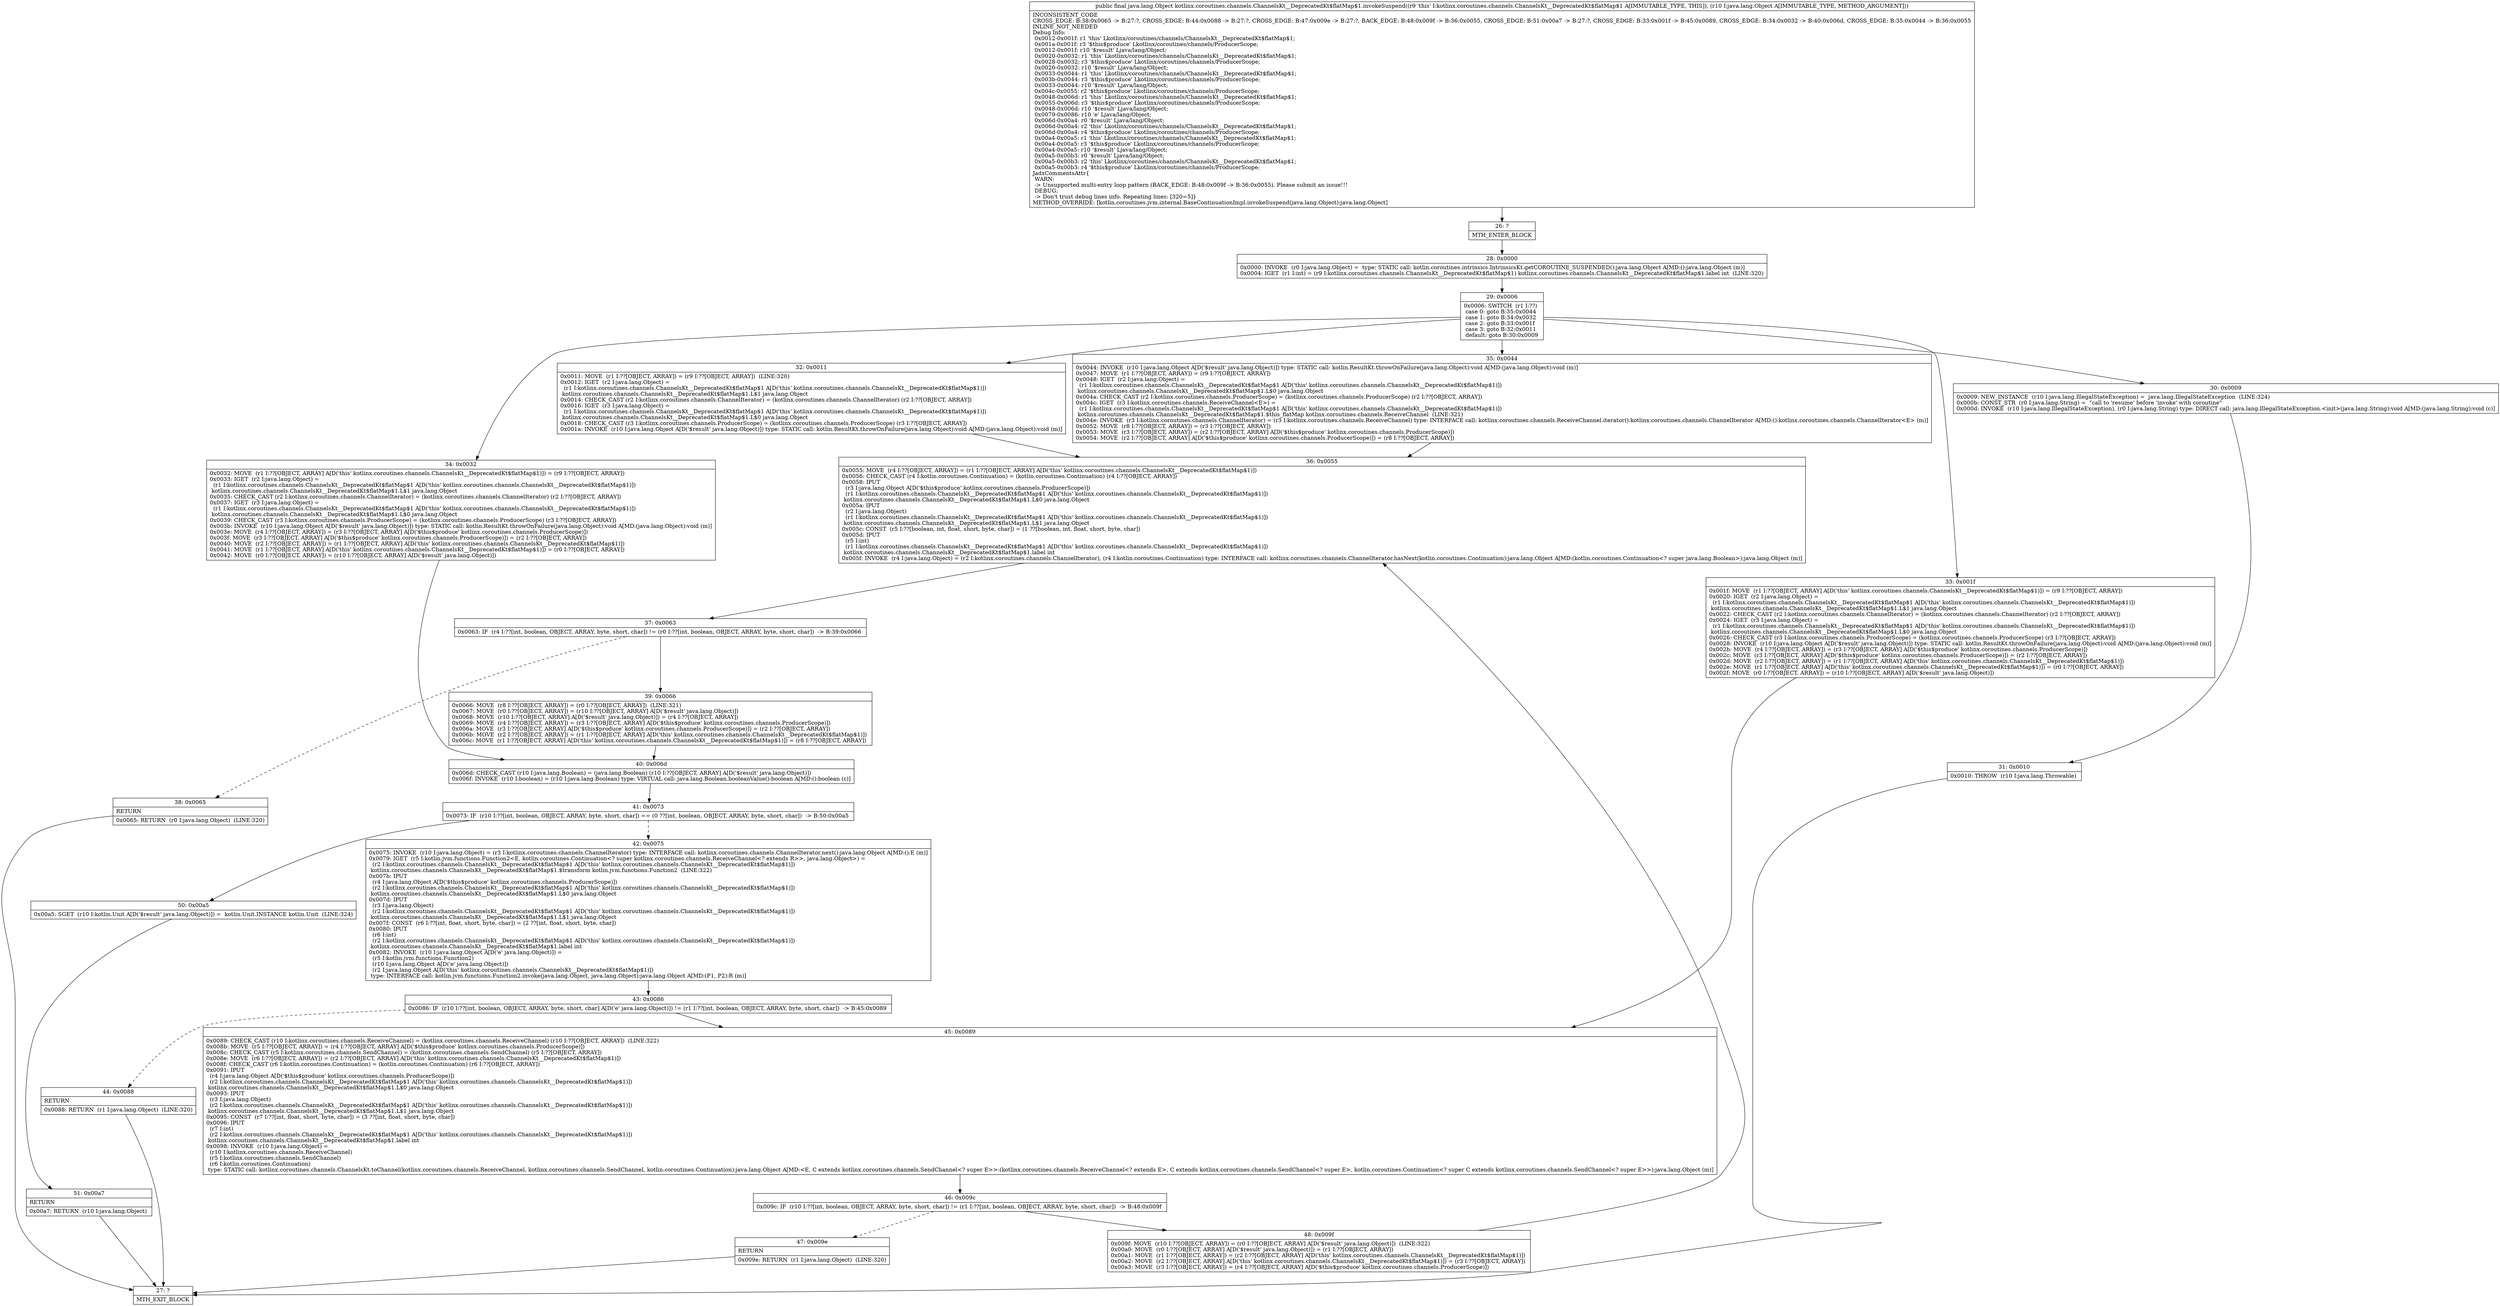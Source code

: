 digraph "CFG forkotlinx.coroutines.channels.ChannelsKt__DeprecatedKt$flatMap$1.invokeSuspend(Ljava\/lang\/Object;)Ljava\/lang\/Object;" {
Node_26 [shape=record,label="{26\:\ ?|MTH_ENTER_BLOCK\l}"];
Node_28 [shape=record,label="{28\:\ 0x0000|0x0000: INVOKE  (r0 I:java.lang.Object) =  type: STATIC call: kotlin.coroutines.intrinsics.IntrinsicsKt.getCOROUTINE_SUSPENDED():java.lang.Object A[MD:():java.lang.Object (m)]\l0x0004: IGET  (r1 I:int) = (r9 I:kotlinx.coroutines.channels.ChannelsKt__DeprecatedKt$flatMap$1) kotlinx.coroutines.channels.ChannelsKt__DeprecatedKt$flatMap$1.label int  (LINE:320)\l}"];
Node_29 [shape=record,label="{29\:\ 0x0006|0x0006: SWITCH  (r1 I:??)\l case 0: goto B:35:0x0044\l case 1: goto B:34:0x0032\l case 2: goto B:33:0x001f\l case 3: goto B:32:0x0011\l default: goto B:30:0x0009 \l}"];
Node_30 [shape=record,label="{30\:\ 0x0009|0x0009: NEW_INSTANCE  (r10 I:java.lang.IllegalStateException) =  java.lang.IllegalStateException  (LINE:324)\l0x000b: CONST_STR  (r0 I:java.lang.String) =  \"call to 'resume' before 'invoke' with coroutine\" \l0x000d: INVOKE  (r10 I:java.lang.IllegalStateException), (r0 I:java.lang.String) type: DIRECT call: java.lang.IllegalStateException.\<init\>(java.lang.String):void A[MD:(java.lang.String):void (c)]\l}"];
Node_31 [shape=record,label="{31\:\ 0x0010|0x0010: THROW  (r10 I:java.lang.Throwable) \l}"];
Node_27 [shape=record,label="{27\:\ ?|MTH_EXIT_BLOCK\l}"];
Node_32 [shape=record,label="{32\:\ 0x0011|0x0011: MOVE  (r1 I:??[OBJECT, ARRAY]) = (r9 I:??[OBJECT, ARRAY])  (LINE:320)\l0x0012: IGET  (r2 I:java.lang.Object) = \l  (r1 I:kotlinx.coroutines.channels.ChannelsKt__DeprecatedKt$flatMap$1 A[D('this' kotlinx.coroutines.channels.ChannelsKt__DeprecatedKt$flatMap$1)])\l kotlinx.coroutines.channels.ChannelsKt__DeprecatedKt$flatMap$1.L$1 java.lang.Object \l0x0014: CHECK_CAST (r2 I:kotlinx.coroutines.channels.ChannelIterator) = (kotlinx.coroutines.channels.ChannelIterator) (r2 I:??[OBJECT, ARRAY]) \l0x0016: IGET  (r3 I:java.lang.Object) = \l  (r1 I:kotlinx.coroutines.channels.ChannelsKt__DeprecatedKt$flatMap$1 A[D('this' kotlinx.coroutines.channels.ChannelsKt__DeprecatedKt$flatMap$1)])\l kotlinx.coroutines.channels.ChannelsKt__DeprecatedKt$flatMap$1.L$0 java.lang.Object \l0x0018: CHECK_CAST (r3 I:kotlinx.coroutines.channels.ProducerScope) = (kotlinx.coroutines.channels.ProducerScope) (r3 I:??[OBJECT, ARRAY]) \l0x001a: INVOKE  (r10 I:java.lang.Object A[D('$result' java.lang.Object)]) type: STATIC call: kotlin.ResultKt.throwOnFailure(java.lang.Object):void A[MD:(java.lang.Object):void (m)]\l}"];
Node_36 [shape=record,label="{36\:\ 0x0055|0x0055: MOVE  (r4 I:??[OBJECT, ARRAY]) = (r1 I:??[OBJECT, ARRAY] A[D('this' kotlinx.coroutines.channels.ChannelsKt__DeprecatedKt$flatMap$1)]) \l0x0056: CHECK_CAST (r4 I:kotlin.coroutines.Continuation) = (kotlin.coroutines.Continuation) (r4 I:??[OBJECT, ARRAY]) \l0x0058: IPUT  \l  (r3 I:java.lang.Object A[D('$this$produce' kotlinx.coroutines.channels.ProducerScope)])\l  (r1 I:kotlinx.coroutines.channels.ChannelsKt__DeprecatedKt$flatMap$1 A[D('this' kotlinx.coroutines.channels.ChannelsKt__DeprecatedKt$flatMap$1)])\l kotlinx.coroutines.channels.ChannelsKt__DeprecatedKt$flatMap$1.L$0 java.lang.Object \l0x005a: IPUT  \l  (r2 I:java.lang.Object)\l  (r1 I:kotlinx.coroutines.channels.ChannelsKt__DeprecatedKt$flatMap$1 A[D('this' kotlinx.coroutines.channels.ChannelsKt__DeprecatedKt$flatMap$1)])\l kotlinx.coroutines.channels.ChannelsKt__DeprecatedKt$flatMap$1.L$1 java.lang.Object \l0x005c: CONST  (r5 I:??[boolean, int, float, short, byte, char]) = (1 ??[boolean, int, float, short, byte, char]) \l0x005d: IPUT  \l  (r5 I:int)\l  (r1 I:kotlinx.coroutines.channels.ChannelsKt__DeprecatedKt$flatMap$1 A[D('this' kotlinx.coroutines.channels.ChannelsKt__DeprecatedKt$flatMap$1)])\l kotlinx.coroutines.channels.ChannelsKt__DeprecatedKt$flatMap$1.label int \l0x005f: INVOKE  (r4 I:java.lang.Object) = (r2 I:kotlinx.coroutines.channels.ChannelIterator), (r4 I:kotlin.coroutines.Continuation) type: INTERFACE call: kotlinx.coroutines.channels.ChannelIterator.hasNext(kotlin.coroutines.Continuation):java.lang.Object A[MD:(kotlin.coroutines.Continuation\<? super java.lang.Boolean\>):java.lang.Object (m)]\l}"];
Node_37 [shape=record,label="{37\:\ 0x0063|0x0063: IF  (r4 I:??[int, boolean, OBJECT, ARRAY, byte, short, char]) != (r0 I:??[int, boolean, OBJECT, ARRAY, byte, short, char])  \-\> B:39:0x0066 \l}"];
Node_38 [shape=record,label="{38\:\ 0x0065|RETURN\l|0x0065: RETURN  (r0 I:java.lang.Object)  (LINE:320)\l}"];
Node_39 [shape=record,label="{39\:\ 0x0066|0x0066: MOVE  (r8 I:??[OBJECT, ARRAY]) = (r0 I:??[OBJECT, ARRAY])  (LINE:321)\l0x0067: MOVE  (r0 I:??[OBJECT, ARRAY]) = (r10 I:??[OBJECT, ARRAY] A[D('$result' java.lang.Object)]) \l0x0068: MOVE  (r10 I:??[OBJECT, ARRAY] A[D('$result' java.lang.Object)]) = (r4 I:??[OBJECT, ARRAY]) \l0x0069: MOVE  (r4 I:??[OBJECT, ARRAY]) = (r3 I:??[OBJECT, ARRAY] A[D('$this$produce' kotlinx.coroutines.channels.ProducerScope)]) \l0x006a: MOVE  (r3 I:??[OBJECT, ARRAY] A[D('$this$produce' kotlinx.coroutines.channels.ProducerScope)]) = (r2 I:??[OBJECT, ARRAY]) \l0x006b: MOVE  (r2 I:??[OBJECT, ARRAY]) = (r1 I:??[OBJECT, ARRAY] A[D('this' kotlinx.coroutines.channels.ChannelsKt__DeprecatedKt$flatMap$1)]) \l0x006c: MOVE  (r1 I:??[OBJECT, ARRAY] A[D('this' kotlinx.coroutines.channels.ChannelsKt__DeprecatedKt$flatMap$1)]) = (r8 I:??[OBJECT, ARRAY]) \l}"];
Node_40 [shape=record,label="{40\:\ 0x006d|0x006d: CHECK_CAST (r10 I:java.lang.Boolean) = (java.lang.Boolean) (r10 I:??[OBJECT, ARRAY] A[D('$result' java.lang.Object)]) \l0x006f: INVOKE  (r10 I:boolean) = (r10 I:java.lang.Boolean) type: VIRTUAL call: java.lang.Boolean.booleanValue():boolean A[MD:():boolean (c)]\l}"];
Node_41 [shape=record,label="{41\:\ 0x0073|0x0073: IF  (r10 I:??[int, boolean, OBJECT, ARRAY, byte, short, char]) == (0 ??[int, boolean, OBJECT, ARRAY, byte, short, char])  \-\> B:50:0x00a5 \l}"];
Node_42 [shape=record,label="{42\:\ 0x0075|0x0075: INVOKE  (r10 I:java.lang.Object) = (r3 I:kotlinx.coroutines.channels.ChannelIterator) type: INTERFACE call: kotlinx.coroutines.channels.ChannelIterator.next():java.lang.Object A[MD:():E (m)]\l0x0079: IGET  (r5 I:kotlin.jvm.functions.Function2\<E, kotlin.coroutines.Continuation\<? super kotlinx.coroutines.channels.ReceiveChannel\<? extends R\>\>, java.lang.Object\>) = \l  (r2 I:kotlinx.coroutines.channels.ChannelsKt__DeprecatedKt$flatMap$1 A[D('this' kotlinx.coroutines.channels.ChannelsKt__DeprecatedKt$flatMap$1)])\l kotlinx.coroutines.channels.ChannelsKt__DeprecatedKt$flatMap$1.$transform kotlin.jvm.functions.Function2  (LINE:322)\l0x007b: IPUT  \l  (r4 I:java.lang.Object A[D('$this$produce' kotlinx.coroutines.channels.ProducerScope)])\l  (r2 I:kotlinx.coroutines.channels.ChannelsKt__DeprecatedKt$flatMap$1 A[D('this' kotlinx.coroutines.channels.ChannelsKt__DeprecatedKt$flatMap$1)])\l kotlinx.coroutines.channels.ChannelsKt__DeprecatedKt$flatMap$1.L$0 java.lang.Object \l0x007d: IPUT  \l  (r3 I:java.lang.Object)\l  (r2 I:kotlinx.coroutines.channels.ChannelsKt__DeprecatedKt$flatMap$1 A[D('this' kotlinx.coroutines.channels.ChannelsKt__DeprecatedKt$flatMap$1)])\l kotlinx.coroutines.channels.ChannelsKt__DeprecatedKt$flatMap$1.L$1 java.lang.Object \l0x007f: CONST  (r6 I:??[int, float, short, byte, char]) = (2 ??[int, float, short, byte, char]) \l0x0080: IPUT  \l  (r6 I:int)\l  (r2 I:kotlinx.coroutines.channels.ChannelsKt__DeprecatedKt$flatMap$1 A[D('this' kotlinx.coroutines.channels.ChannelsKt__DeprecatedKt$flatMap$1)])\l kotlinx.coroutines.channels.ChannelsKt__DeprecatedKt$flatMap$1.label int \l0x0082: INVOKE  (r10 I:java.lang.Object A[D('e' java.lang.Object)]) = \l  (r5 I:kotlin.jvm.functions.Function2)\l  (r10 I:java.lang.Object A[D('e' java.lang.Object)])\l  (r2 I:java.lang.Object A[D('this' kotlinx.coroutines.channels.ChannelsKt__DeprecatedKt$flatMap$1)])\l type: INTERFACE call: kotlin.jvm.functions.Function2.invoke(java.lang.Object, java.lang.Object):java.lang.Object A[MD:(P1, P2):R (m)]\l}"];
Node_43 [shape=record,label="{43\:\ 0x0086|0x0086: IF  (r10 I:??[int, boolean, OBJECT, ARRAY, byte, short, char] A[D('e' java.lang.Object)]) != (r1 I:??[int, boolean, OBJECT, ARRAY, byte, short, char])  \-\> B:45:0x0089 \l}"];
Node_44 [shape=record,label="{44\:\ 0x0088|RETURN\l|0x0088: RETURN  (r1 I:java.lang.Object)  (LINE:320)\l}"];
Node_45 [shape=record,label="{45\:\ 0x0089|0x0089: CHECK_CAST (r10 I:kotlinx.coroutines.channels.ReceiveChannel) = (kotlinx.coroutines.channels.ReceiveChannel) (r10 I:??[OBJECT, ARRAY])  (LINE:322)\l0x008b: MOVE  (r5 I:??[OBJECT, ARRAY]) = (r4 I:??[OBJECT, ARRAY] A[D('$this$produce' kotlinx.coroutines.channels.ProducerScope)]) \l0x008c: CHECK_CAST (r5 I:kotlinx.coroutines.channels.SendChannel) = (kotlinx.coroutines.channels.SendChannel) (r5 I:??[OBJECT, ARRAY]) \l0x008e: MOVE  (r6 I:??[OBJECT, ARRAY]) = (r2 I:??[OBJECT, ARRAY] A[D('this' kotlinx.coroutines.channels.ChannelsKt__DeprecatedKt$flatMap$1)]) \l0x008f: CHECK_CAST (r6 I:kotlin.coroutines.Continuation) = (kotlin.coroutines.Continuation) (r6 I:??[OBJECT, ARRAY]) \l0x0091: IPUT  \l  (r4 I:java.lang.Object A[D('$this$produce' kotlinx.coroutines.channels.ProducerScope)])\l  (r2 I:kotlinx.coroutines.channels.ChannelsKt__DeprecatedKt$flatMap$1 A[D('this' kotlinx.coroutines.channels.ChannelsKt__DeprecatedKt$flatMap$1)])\l kotlinx.coroutines.channels.ChannelsKt__DeprecatedKt$flatMap$1.L$0 java.lang.Object \l0x0093: IPUT  \l  (r3 I:java.lang.Object)\l  (r2 I:kotlinx.coroutines.channels.ChannelsKt__DeprecatedKt$flatMap$1 A[D('this' kotlinx.coroutines.channels.ChannelsKt__DeprecatedKt$flatMap$1)])\l kotlinx.coroutines.channels.ChannelsKt__DeprecatedKt$flatMap$1.L$1 java.lang.Object \l0x0095: CONST  (r7 I:??[int, float, short, byte, char]) = (3 ??[int, float, short, byte, char]) \l0x0096: IPUT  \l  (r7 I:int)\l  (r2 I:kotlinx.coroutines.channels.ChannelsKt__DeprecatedKt$flatMap$1 A[D('this' kotlinx.coroutines.channels.ChannelsKt__DeprecatedKt$flatMap$1)])\l kotlinx.coroutines.channels.ChannelsKt__DeprecatedKt$flatMap$1.label int \l0x0098: INVOKE  (r10 I:java.lang.Object) = \l  (r10 I:kotlinx.coroutines.channels.ReceiveChannel)\l  (r5 I:kotlinx.coroutines.channels.SendChannel)\l  (r6 I:kotlin.coroutines.Continuation)\l type: STATIC call: kotlinx.coroutines.channels.ChannelsKt.toChannel(kotlinx.coroutines.channels.ReceiveChannel, kotlinx.coroutines.channels.SendChannel, kotlin.coroutines.Continuation):java.lang.Object A[MD:\<E, C extends kotlinx.coroutines.channels.SendChannel\<? super E\>\>:(kotlinx.coroutines.channels.ReceiveChannel\<? extends E\>, C extends kotlinx.coroutines.channels.SendChannel\<? super E\>, kotlin.coroutines.Continuation\<? super C extends kotlinx.coroutines.channels.SendChannel\<? super E\>\>):java.lang.Object (m)]\l}"];
Node_46 [shape=record,label="{46\:\ 0x009c|0x009c: IF  (r10 I:??[int, boolean, OBJECT, ARRAY, byte, short, char]) != (r1 I:??[int, boolean, OBJECT, ARRAY, byte, short, char])  \-\> B:48:0x009f \l}"];
Node_47 [shape=record,label="{47\:\ 0x009e|RETURN\l|0x009e: RETURN  (r1 I:java.lang.Object)  (LINE:320)\l}"];
Node_48 [shape=record,label="{48\:\ 0x009f|0x009f: MOVE  (r10 I:??[OBJECT, ARRAY]) = (r0 I:??[OBJECT, ARRAY] A[D('$result' java.lang.Object)])  (LINE:322)\l0x00a0: MOVE  (r0 I:??[OBJECT, ARRAY] A[D('$result' java.lang.Object)]) = (r1 I:??[OBJECT, ARRAY]) \l0x00a1: MOVE  (r1 I:??[OBJECT, ARRAY]) = (r2 I:??[OBJECT, ARRAY] A[D('this' kotlinx.coroutines.channels.ChannelsKt__DeprecatedKt$flatMap$1)]) \l0x00a2: MOVE  (r2 I:??[OBJECT, ARRAY] A[D('this' kotlinx.coroutines.channels.ChannelsKt__DeprecatedKt$flatMap$1)]) = (r3 I:??[OBJECT, ARRAY]) \l0x00a3: MOVE  (r3 I:??[OBJECT, ARRAY]) = (r4 I:??[OBJECT, ARRAY] A[D('$this$produce' kotlinx.coroutines.channels.ProducerScope)]) \l}"];
Node_50 [shape=record,label="{50\:\ 0x00a5|0x00a5: SGET  (r10 I:kotlin.Unit A[D('$result' java.lang.Object)]) =  kotlin.Unit.INSTANCE kotlin.Unit  (LINE:324)\l}"];
Node_51 [shape=record,label="{51\:\ 0x00a7|RETURN\l|0x00a7: RETURN  (r10 I:java.lang.Object) \l}"];
Node_33 [shape=record,label="{33\:\ 0x001f|0x001f: MOVE  (r1 I:??[OBJECT, ARRAY] A[D('this' kotlinx.coroutines.channels.ChannelsKt__DeprecatedKt$flatMap$1)]) = (r9 I:??[OBJECT, ARRAY]) \l0x0020: IGET  (r2 I:java.lang.Object) = \l  (r1 I:kotlinx.coroutines.channels.ChannelsKt__DeprecatedKt$flatMap$1 A[D('this' kotlinx.coroutines.channels.ChannelsKt__DeprecatedKt$flatMap$1)])\l kotlinx.coroutines.channels.ChannelsKt__DeprecatedKt$flatMap$1.L$1 java.lang.Object \l0x0022: CHECK_CAST (r2 I:kotlinx.coroutines.channels.ChannelIterator) = (kotlinx.coroutines.channels.ChannelIterator) (r2 I:??[OBJECT, ARRAY]) \l0x0024: IGET  (r3 I:java.lang.Object) = \l  (r1 I:kotlinx.coroutines.channels.ChannelsKt__DeprecatedKt$flatMap$1 A[D('this' kotlinx.coroutines.channels.ChannelsKt__DeprecatedKt$flatMap$1)])\l kotlinx.coroutines.channels.ChannelsKt__DeprecatedKt$flatMap$1.L$0 java.lang.Object \l0x0026: CHECK_CAST (r3 I:kotlinx.coroutines.channels.ProducerScope) = (kotlinx.coroutines.channels.ProducerScope) (r3 I:??[OBJECT, ARRAY]) \l0x0028: INVOKE  (r10 I:java.lang.Object A[D('$result' java.lang.Object)]) type: STATIC call: kotlin.ResultKt.throwOnFailure(java.lang.Object):void A[MD:(java.lang.Object):void (m)]\l0x002b: MOVE  (r4 I:??[OBJECT, ARRAY]) = (r3 I:??[OBJECT, ARRAY] A[D('$this$produce' kotlinx.coroutines.channels.ProducerScope)]) \l0x002c: MOVE  (r3 I:??[OBJECT, ARRAY] A[D('$this$produce' kotlinx.coroutines.channels.ProducerScope)]) = (r2 I:??[OBJECT, ARRAY]) \l0x002d: MOVE  (r2 I:??[OBJECT, ARRAY]) = (r1 I:??[OBJECT, ARRAY] A[D('this' kotlinx.coroutines.channels.ChannelsKt__DeprecatedKt$flatMap$1)]) \l0x002e: MOVE  (r1 I:??[OBJECT, ARRAY] A[D('this' kotlinx.coroutines.channels.ChannelsKt__DeprecatedKt$flatMap$1)]) = (r0 I:??[OBJECT, ARRAY]) \l0x002f: MOVE  (r0 I:??[OBJECT, ARRAY]) = (r10 I:??[OBJECT, ARRAY] A[D('$result' java.lang.Object)]) \l}"];
Node_34 [shape=record,label="{34\:\ 0x0032|0x0032: MOVE  (r1 I:??[OBJECT, ARRAY] A[D('this' kotlinx.coroutines.channels.ChannelsKt__DeprecatedKt$flatMap$1)]) = (r9 I:??[OBJECT, ARRAY]) \l0x0033: IGET  (r2 I:java.lang.Object) = \l  (r1 I:kotlinx.coroutines.channels.ChannelsKt__DeprecatedKt$flatMap$1 A[D('this' kotlinx.coroutines.channels.ChannelsKt__DeprecatedKt$flatMap$1)])\l kotlinx.coroutines.channels.ChannelsKt__DeprecatedKt$flatMap$1.L$1 java.lang.Object \l0x0035: CHECK_CAST (r2 I:kotlinx.coroutines.channels.ChannelIterator) = (kotlinx.coroutines.channels.ChannelIterator) (r2 I:??[OBJECT, ARRAY]) \l0x0037: IGET  (r3 I:java.lang.Object) = \l  (r1 I:kotlinx.coroutines.channels.ChannelsKt__DeprecatedKt$flatMap$1 A[D('this' kotlinx.coroutines.channels.ChannelsKt__DeprecatedKt$flatMap$1)])\l kotlinx.coroutines.channels.ChannelsKt__DeprecatedKt$flatMap$1.L$0 java.lang.Object \l0x0039: CHECK_CAST (r3 I:kotlinx.coroutines.channels.ProducerScope) = (kotlinx.coroutines.channels.ProducerScope) (r3 I:??[OBJECT, ARRAY]) \l0x003b: INVOKE  (r10 I:java.lang.Object A[D('$result' java.lang.Object)]) type: STATIC call: kotlin.ResultKt.throwOnFailure(java.lang.Object):void A[MD:(java.lang.Object):void (m)]\l0x003e: MOVE  (r4 I:??[OBJECT, ARRAY]) = (r3 I:??[OBJECT, ARRAY] A[D('$this$produce' kotlinx.coroutines.channels.ProducerScope)]) \l0x003f: MOVE  (r3 I:??[OBJECT, ARRAY] A[D('$this$produce' kotlinx.coroutines.channels.ProducerScope)]) = (r2 I:??[OBJECT, ARRAY]) \l0x0040: MOVE  (r2 I:??[OBJECT, ARRAY]) = (r1 I:??[OBJECT, ARRAY] A[D('this' kotlinx.coroutines.channels.ChannelsKt__DeprecatedKt$flatMap$1)]) \l0x0041: MOVE  (r1 I:??[OBJECT, ARRAY] A[D('this' kotlinx.coroutines.channels.ChannelsKt__DeprecatedKt$flatMap$1)]) = (r0 I:??[OBJECT, ARRAY]) \l0x0042: MOVE  (r0 I:??[OBJECT, ARRAY]) = (r10 I:??[OBJECT, ARRAY] A[D('$result' java.lang.Object)]) \l}"];
Node_35 [shape=record,label="{35\:\ 0x0044|0x0044: INVOKE  (r10 I:java.lang.Object A[D('$result' java.lang.Object)]) type: STATIC call: kotlin.ResultKt.throwOnFailure(java.lang.Object):void A[MD:(java.lang.Object):void (m)]\l0x0047: MOVE  (r1 I:??[OBJECT, ARRAY]) = (r9 I:??[OBJECT, ARRAY]) \l0x0048: IGET  (r2 I:java.lang.Object) = \l  (r1 I:kotlinx.coroutines.channels.ChannelsKt__DeprecatedKt$flatMap$1 A[D('this' kotlinx.coroutines.channels.ChannelsKt__DeprecatedKt$flatMap$1)])\l kotlinx.coroutines.channels.ChannelsKt__DeprecatedKt$flatMap$1.L$0 java.lang.Object \l0x004a: CHECK_CAST (r2 I:kotlinx.coroutines.channels.ProducerScope) = (kotlinx.coroutines.channels.ProducerScope) (r2 I:??[OBJECT, ARRAY]) \l0x004c: IGET  (r3 I:kotlinx.coroutines.channels.ReceiveChannel\<E\>) = \l  (r1 I:kotlinx.coroutines.channels.ChannelsKt__DeprecatedKt$flatMap$1 A[D('this' kotlinx.coroutines.channels.ChannelsKt__DeprecatedKt$flatMap$1)])\l kotlinx.coroutines.channels.ChannelsKt__DeprecatedKt$flatMap$1.$this_flatMap kotlinx.coroutines.channels.ReceiveChannel  (LINE:321)\l0x004e: INVOKE  (r3 I:kotlinx.coroutines.channels.ChannelIterator) = (r3 I:kotlinx.coroutines.channels.ReceiveChannel) type: INTERFACE call: kotlinx.coroutines.channels.ReceiveChannel.iterator():kotlinx.coroutines.channels.ChannelIterator A[MD:():kotlinx.coroutines.channels.ChannelIterator\<E\> (m)]\l0x0052: MOVE  (r8 I:??[OBJECT, ARRAY]) = (r3 I:??[OBJECT, ARRAY]) \l0x0053: MOVE  (r3 I:??[OBJECT, ARRAY]) = (r2 I:??[OBJECT, ARRAY] A[D('$this$produce' kotlinx.coroutines.channels.ProducerScope)]) \l0x0054: MOVE  (r2 I:??[OBJECT, ARRAY] A[D('$this$produce' kotlinx.coroutines.channels.ProducerScope)]) = (r8 I:??[OBJECT, ARRAY]) \l}"];
MethodNode[shape=record,label="{public final java.lang.Object kotlinx.coroutines.channels.ChannelsKt__DeprecatedKt$flatMap$1.invokeSuspend((r9 'this' I:kotlinx.coroutines.channels.ChannelsKt__DeprecatedKt$flatMap$1 A[IMMUTABLE_TYPE, THIS]), (r10 I:java.lang.Object A[IMMUTABLE_TYPE, METHOD_ARGUMENT]))  | INCONSISTENT_CODE\lCROSS_EDGE: B:38:0x0065 \-\> B:27:?, CROSS_EDGE: B:44:0x0088 \-\> B:27:?, CROSS_EDGE: B:47:0x009e \-\> B:27:?, BACK_EDGE: B:48:0x009f \-\> B:36:0x0055, CROSS_EDGE: B:51:0x00a7 \-\> B:27:?, CROSS_EDGE: B:33:0x001f \-\> B:45:0x0089, CROSS_EDGE: B:34:0x0032 \-\> B:40:0x006d, CROSS_EDGE: B:35:0x0044 \-\> B:36:0x0055\lINLINE_NOT_NEEDED\lDebug Info:\l  0x0012\-0x001f: r1 'this' Lkotlinx\/coroutines\/channels\/ChannelsKt__DeprecatedKt$flatMap$1;\l  0x001a\-0x001f: r3 '$this$produce' Lkotlinx\/coroutines\/channels\/ProducerScope;\l  0x0012\-0x001f: r10 '$result' Ljava\/lang\/Object;\l  0x0020\-0x0032: r1 'this' Lkotlinx\/coroutines\/channels\/ChannelsKt__DeprecatedKt$flatMap$1;\l  0x0028\-0x0032: r3 '$this$produce' Lkotlinx\/coroutines\/channels\/ProducerScope;\l  0x0020\-0x0032: r10 '$result' Ljava\/lang\/Object;\l  0x0033\-0x0044: r1 'this' Lkotlinx\/coroutines\/channels\/ChannelsKt__DeprecatedKt$flatMap$1;\l  0x003b\-0x0044: r3 '$this$produce' Lkotlinx\/coroutines\/channels\/ProducerScope;\l  0x0033\-0x0044: r10 '$result' Ljava\/lang\/Object;\l  0x004c\-0x0055: r2 '$this$produce' Lkotlinx\/coroutines\/channels\/ProducerScope;\l  0x0048\-0x006d: r1 'this' Lkotlinx\/coroutines\/channels\/ChannelsKt__DeprecatedKt$flatMap$1;\l  0x0055\-0x006d: r3 '$this$produce' Lkotlinx\/coroutines\/channels\/ProducerScope;\l  0x0048\-0x006d: r10 '$result' Ljava\/lang\/Object;\l  0x0079\-0x0086: r10 'e' Ljava\/lang\/Object;\l  0x006d\-0x00a4: r0 '$result' Ljava\/lang\/Object;\l  0x006d\-0x00a4: r2 'this' Lkotlinx\/coroutines\/channels\/ChannelsKt__DeprecatedKt$flatMap$1;\l  0x006d\-0x00a4: r4 '$this$produce' Lkotlinx\/coroutines\/channels\/ProducerScope;\l  0x00a4\-0x00a5: r1 'this' Lkotlinx\/coroutines\/channels\/ChannelsKt__DeprecatedKt$flatMap$1;\l  0x00a4\-0x00a5: r3 '$this$produce' Lkotlinx\/coroutines\/channels\/ProducerScope;\l  0x00a4\-0x00a5: r10 '$result' Ljava\/lang\/Object;\l  0x00a5\-0x00b3: r0 '$result' Ljava\/lang\/Object;\l  0x00a5\-0x00b3: r2 'this' Lkotlinx\/coroutines\/channels\/ChannelsKt__DeprecatedKt$flatMap$1;\l  0x00a5\-0x00b3: r4 '$this$produce' Lkotlinx\/coroutines\/channels\/ProducerScope;\lJadxCommentsAttr\{\l WARN: \l \-\> Unsupported multi\-entry loop pattern (BACK_EDGE: B:48:0x009f \-\> B:36:0x0055). Please submit an issue!!!\l DEBUG: \l \-\> Don't trust debug lines info. Repeating lines: [320=5]\}\lMETHOD_OVERRIDE: [kotlin.coroutines.jvm.internal.BaseContinuationImpl.invokeSuspend(java.lang.Object):java.lang.Object]\l}"];
MethodNode -> Node_26;Node_26 -> Node_28;
Node_28 -> Node_29;
Node_29 -> Node_30;
Node_29 -> Node_32;
Node_29 -> Node_33;
Node_29 -> Node_34;
Node_29 -> Node_35;
Node_30 -> Node_31;
Node_31 -> Node_27;
Node_32 -> Node_36;
Node_36 -> Node_37;
Node_37 -> Node_38[style=dashed];
Node_37 -> Node_39;
Node_38 -> Node_27;
Node_39 -> Node_40;
Node_40 -> Node_41;
Node_41 -> Node_42[style=dashed];
Node_41 -> Node_50;
Node_42 -> Node_43;
Node_43 -> Node_44[style=dashed];
Node_43 -> Node_45;
Node_44 -> Node_27;
Node_45 -> Node_46;
Node_46 -> Node_47[style=dashed];
Node_46 -> Node_48;
Node_47 -> Node_27;
Node_48 -> Node_36;
Node_50 -> Node_51;
Node_51 -> Node_27;
Node_33 -> Node_45;
Node_34 -> Node_40;
Node_35 -> Node_36;
}

